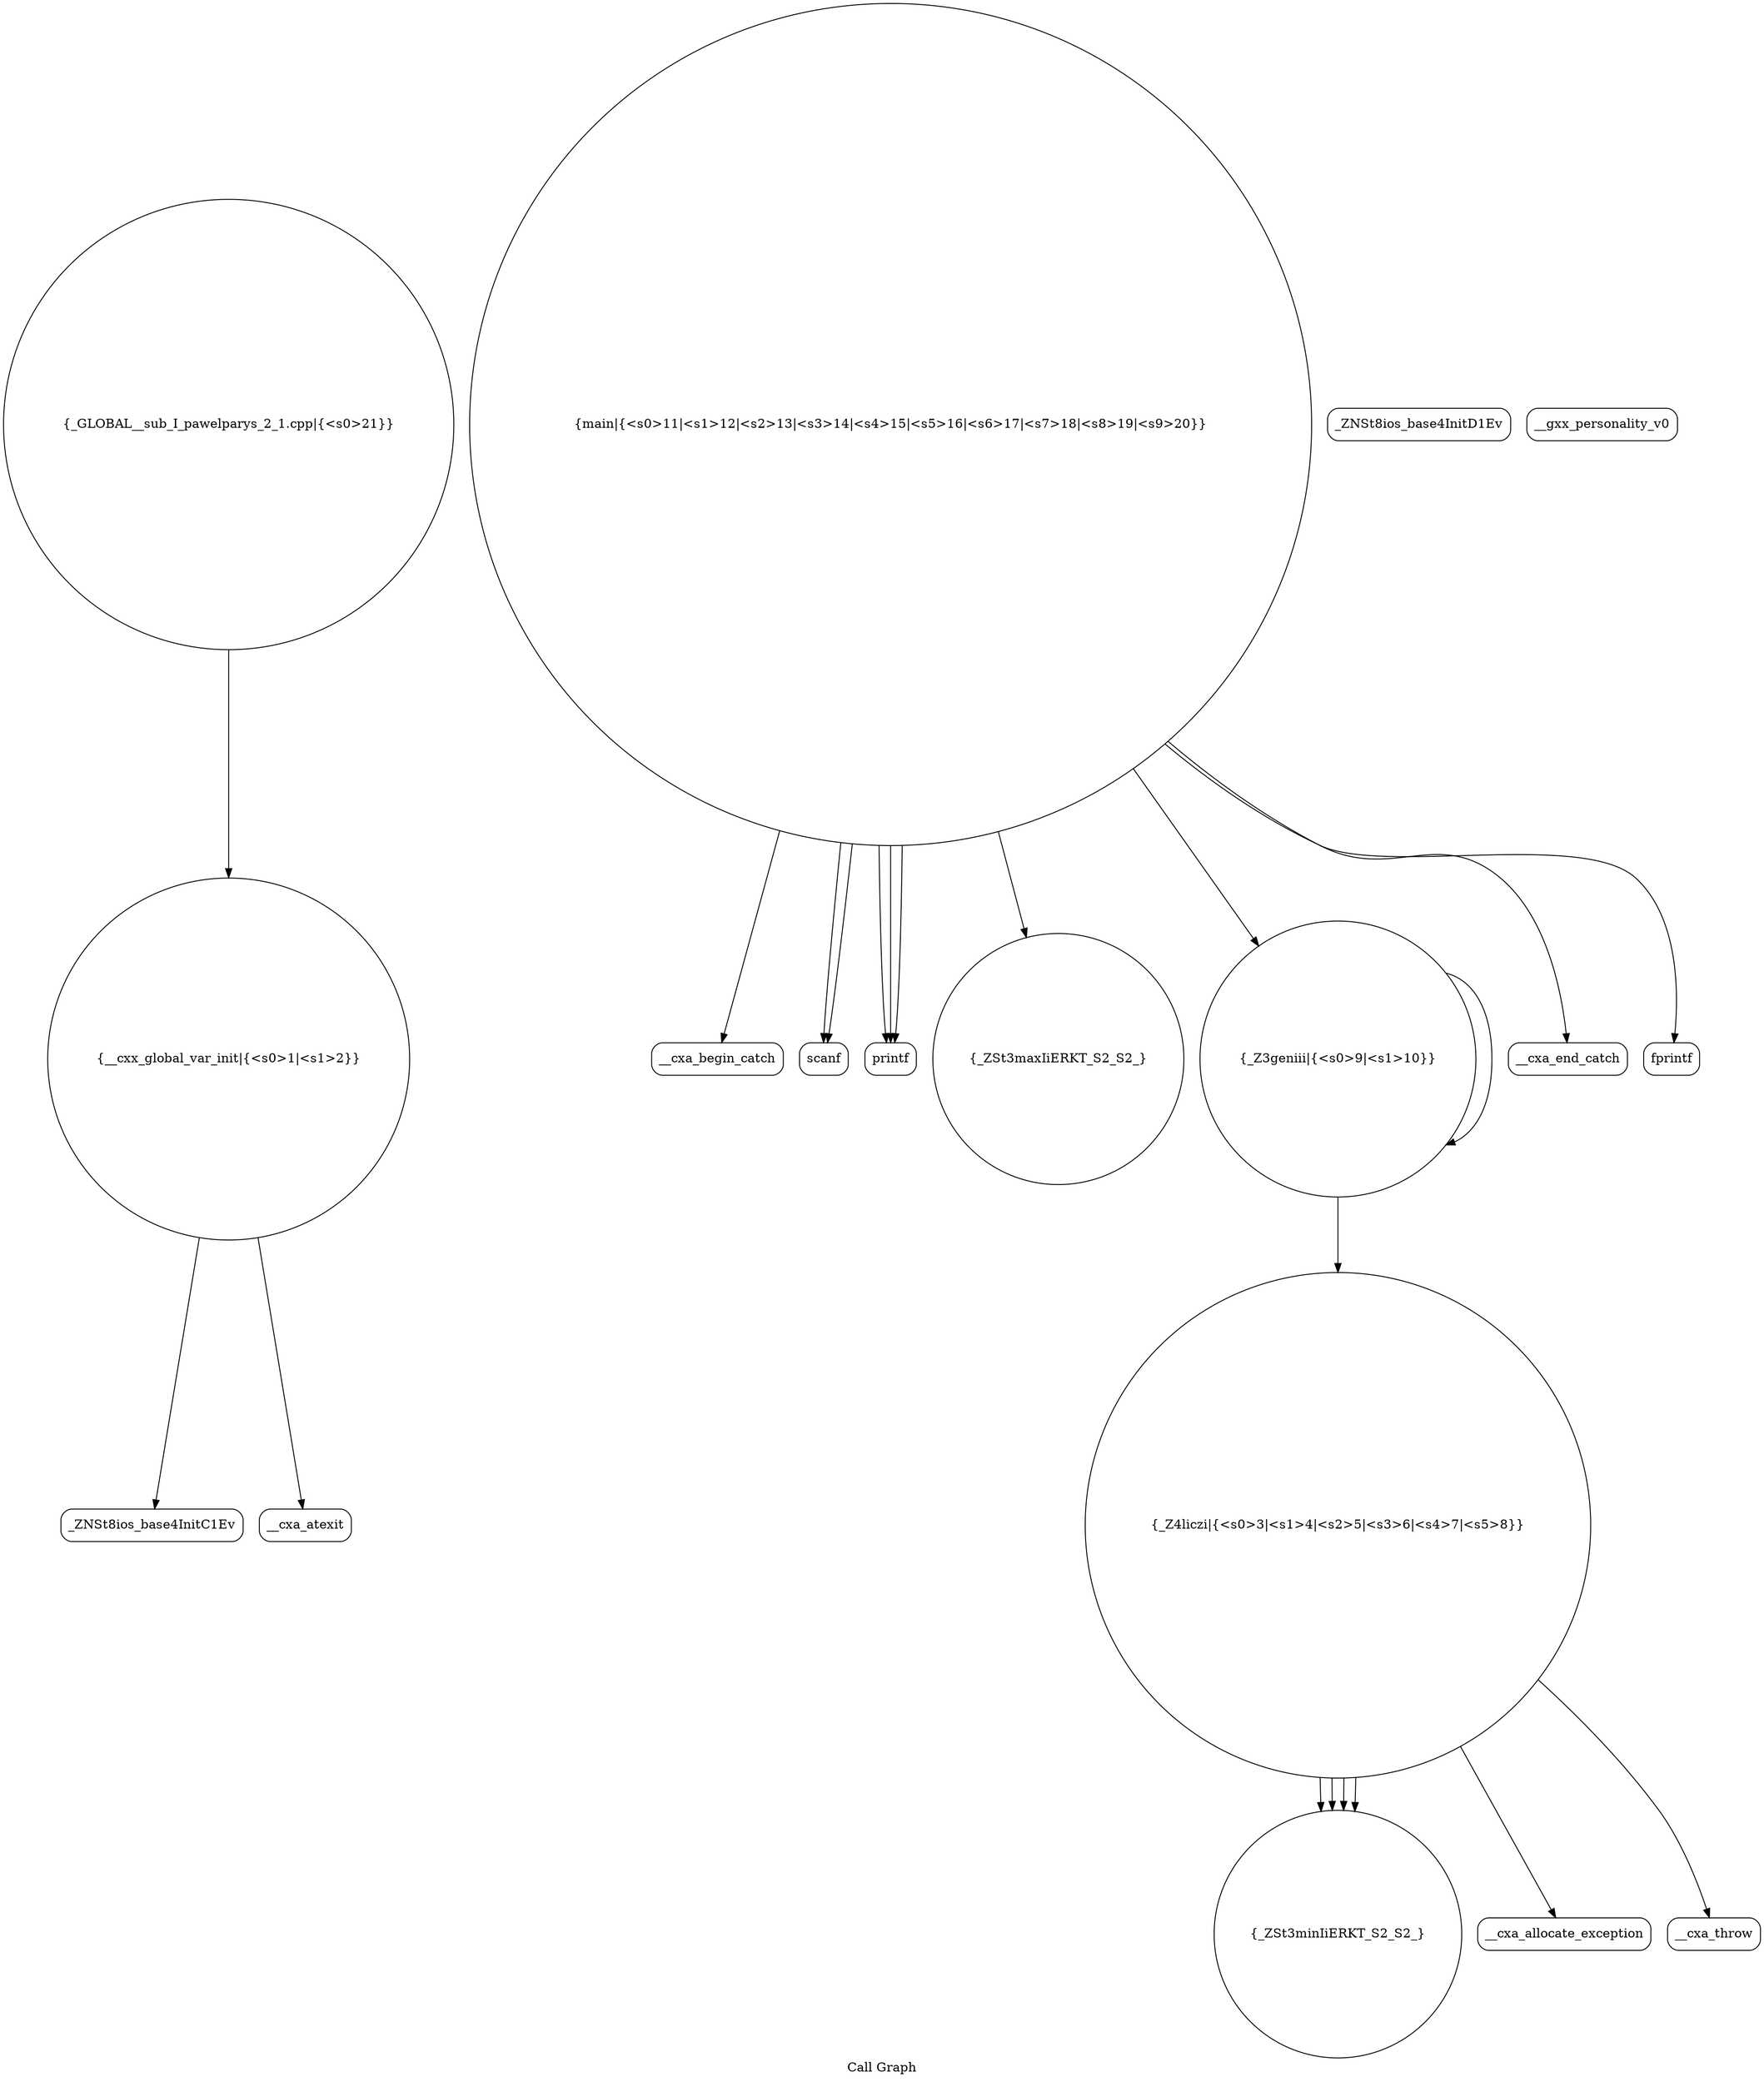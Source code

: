 digraph "Call Graph" {
	label="Call Graph";

	Node0x563d73c8ba30 [shape=record,shape=circle,label="{__cxx_global_var_init|{<s0>1|<s1>2}}"];
	Node0x563d73c8ba30:s0 -> Node0x563d73c8bec0[color=black];
	Node0x563d73c8ba30:s1 -> Node0x563d73c8bfc0[color=black];
	Node0x563d73c8c1c0 [shape=record,shape=circle,label="{_ZSt3minIiERKT_S2_S2_}"];
	Node0x563d73c8c540 [shape=record,shape=Mrecord,label="{__cxa_begin_catch}"];
	Node0x563d73c8bf40 [shape=record,shape=Mrecord,label="{_ZNSt8ios_base4InitD1Ev}"];
	Node0x563d73c8c2c0 [shape=record,shape=circle,label="{main|{<s0>11|<s1>12|<s2>13|<s3>14|<s4>15|<s5>16|<s6>17|<s7>18|<s8>19|<s9>20}}"];
	Node0x563d73c8c2c0:s0 -> Node0x563d73c8c340[color=black];
	Node0x563d73c8c2c0:s1 -> Node0x563d73c8c3c0[color=black];
	Node0x563d73c8c2c0:s2 -> Node0x563d73c8c340[color=black];
	Node0x563d73c8c2c0:s3 -> Node0x563d73c8c440[color=black];
	Node0x563d73c8c2c0:s4 -> Node0x563d73c8c240[color=black];
	Node0x563d73c8c2c0:s5 -> Node0x563d73c8c540[color=black];
	Node0x563d73c8c2c0:s6 -> Node0x563d73c8c5c0[color=black];
	Node0x563d73c8c2c0:s7 -> Node0x563d73c8c640[color=black];
	Node0x563d73c8c2c0:s8 -> Node0x563d73c8c3c0[color=black];
	Node0x563d73c8c2c0:s9 -> Node0x563d73c8c3c0[color=black];
	Node0x563d73c8c640 [shape=record,shape=Mrecord,label="{fprintf}"];
	Node0x563d73c8c040 [shape=record,shape=circle,label="{_Z4liczi|{<s0>3|<s1>4|<s2>5|<s3>6|<s4>7|<s5>8}}"];
	Node0x563d73c8c040:s0 -> Node0x563d73c8c0c0[color=black];
	Node0x563d73c8c040:s1 -> Node0x563d73c8c140[color=black];
	Node0x563d73c8c040:s2 -> Node0x563d73c8c1c0[color=black];
	Node0x563d73c8c040:s3 -> Node0x563d73c8c1c0[color=black];
	Node0x563d73c8c040:s4 -> Node0x563d73c8c1c0[color=black];
	Node0x563d73c8c040:s5 -> Node0x563d73c8c1c0[color=black];
	Node0x563d73c8c3c0 [shape=record,shape=Mrecord,label="{printf}"];
	Node0x563d73c8c140 [shape=record,shape=Mrecord,label="{__cxa_throw}"];
	Node0x563d73c8c4c0 [shape=record,shape=Mrecord,label="{__gxx_personality_v0}"];
	Node0x563d73c8bec0 [shape=record,shape=Mrecord,label="{_ZNSt8ios_base4InitC1Ev}"];
	Node0x563d73c8c240 [shape=record,shape=circle,label="{_Z3geniii|{<s0>9|<s1>10}}"];
	Node0x563d73c8c240:s0 -> Node0x563d73c8c040[color=black];
	Node0x563d73c8c240:s1 -> Node0x563d73c8c240[color=black];
	Node0x563d73c8c5c0 [shape=record,shape=Mrecord,label="{__cxa_end_catch}"];
	Node0x563d73c8bfc0 [shape=record,shape=Mrecord,label="{__cxa_atexit}"];
	Node0x563d73c8c340 [shape=record,shape=Mrecord,label="{scanf}"];
	Node0x563d73c8c6c0 [shape=record,shape=circle,label="{_GLOBAL__sub_I_pawelparys_2_1.cpp|{<s0>21}}"];
	Node0x563d73c8c6c0:s0 -> Node0x563d73c8ba30[color=black];
	Node0x563d73c8c0c0 [shape=record,shape=Mrecord,label="{__cxa_allocate_exception}"];
	Node0x563d73c8c440 [shape=record,shape=circle,label="{_ZSt3maxIiERKT_S2_S2_}"];
}
